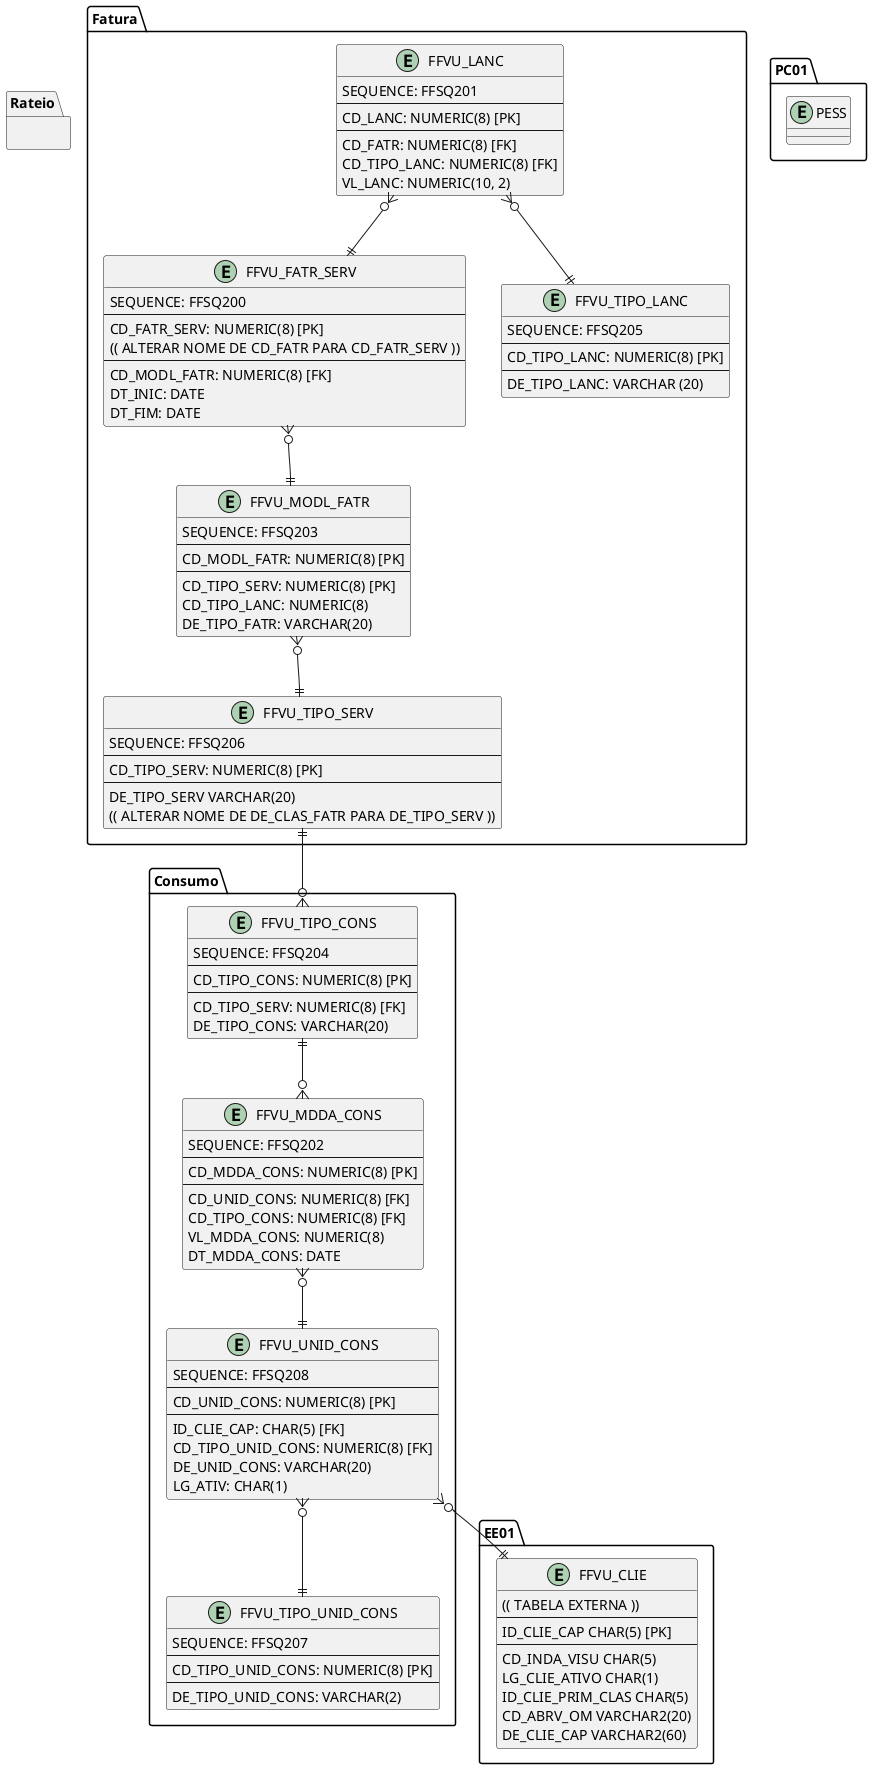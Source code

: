 @startuml

package Fatura {

    entity FFVU_LANC {
        SEQUENCE: FFSQ201
        ---
        CD_LANC: NUMERIC(8) [PK]
        --
        CD_FATR: NUMERIC(8) [FK]
        CD_TIPO_LANC: NUMERIC(8) [FK]
        VL_LANC: NUMERIC(10, 2) 
    }

    entity FFVU_FATR_SERV {
        SEQUENCE: FFSQ200
        ---
        CD_FATR_SERV: NUMERIC(8) [PK]
        (( ALTERAR NOME DE CD_FATR PARA CD_FATR_SERV ))
        --
        CD_MODL_FATR: NUMERIC(8) [FK]
        DT_INIC: DATE
        DT_FIM: DATE
    }

    entity FFVU_MODL_FATR {
        SEQUENCE: FFSQ203
        ---
        CD_MODL_FATR: NUMERIC(8) [PK]
        --
        CD_TIPO_SERV: NUMERIC(8) [PK]
        CD_TIPO_LANC: NUMERIC(8)
        DE_TIPO_FATR: VARCHAR(20)
    }

    entity FFVU_TIPO_LANC {
        SEQUENCE: FFSQ205
        ---
        CD_TIPO_LANC: NUMERIC(8) [PK]
        --
        DE_TIPO_LANC: VARCHAR (20)
    }

    entity FFVU_TIPO_SERV {
        SEQUENCE: FFSQ206
        ---
        CD_TIPO_SERV: NUMERIC(8) [PK]
        --
        DE_TIPO_SERV VARCHAR(20)
        (( ALTERAR NOME DE DE_CLAS_FATR PARA DE_TIPO_SERV ))
    }

}

package Consumo {

    entity FFVU_TIPO_CONS {
        SEQUENCE: FFSQ204
        ---
        CD_TIPO_CONS: NUMERIC(8) [PK]
        --
        CD_TIPO_SERV: NUMERIC(8) [FK]
        DE_TIPO_CONS: VARCHAR(20)
    }

    entity FFVU_MDDA_CONS  {
        SEQUENCE: FFSQ202
        ---
        CD_MDDA_CONS: NUMERIC(8) [PK]
        ---
        CD_UNID_CONS: NUMERIC(8) [FK]
        CD_TIPO_CONS: NUMERIC(8) [FK]
        VL_MDDA_CONS: NUMERIC(8)
        DT_MDDA_CONS: DATE
    }

    entity FFVU_UNID_CONS {
        SEQUENCE: FFSQ208
        ---
        CD_UNID_CONS: NUMERIC(8) [PK]
        ---
        ID_CLIE_CAP: CHAR(5) [FK]
        CD_TIPO_UNID_CONS: NUMERIC(8) [FK]
        DE_UNID_CONS: VARCHAR(20)
        LG_ATIV: CHAR(1)
    }

    entity FFVU_TIPO_UNID_CONS {
        SEQUENCE: FFSQ207
        ---
        CD_TIPO_UNID_CONS: NUMERIC(8) [PK]
        ---
        DE_TIPO_UNID_CONS: VARCHAR(2)
    }

}

package EE01{

    entity FFVU_CLIE {
        (( TABELA EXTERNA ))
        ---
        ID_CLIE_CAP CHAR(5) [PK]
        --
        CD_INDA_VISU CHAR(5)
        LG_CLIE_ATIVO CHAR(1)
        ID_CLIE_PRIM_CLAS CHAR(5)
        CD_ABRV_OM VARCHAR2(20)
        DE_CLIE_CAP VARCHAR2(60)
    }

}

package Rateio{

}

package PC01{

    entity PESS{
    }
    
}

'RELACIONAMENTOS

FFVU_LANC }o--|| FFVU_FATR_SERV
FFVU_LANC }o--|| FFVU_TIPO_LANC
FFVU_FATR_SERV }o--|| FFVU_MODL_FATR
FFVU_MODL_FATR }o--|| FFVU_TIPO_SERV
FFVU_TIPO_SERV ||--o{ FFVU_TIPO_CONS
FFVU_TIPO_CONS ||--o{ FFVU_MDDA_CONS
FFVU_MDDA_CONS }o--|| FFVU_UNID_CONS
FFVU_UNID_CONS }o--|| FFVU_TIPO_UNID_CONS
FFVU_UNID_CONS }o--|| FFVU_CLIE

@enduml
